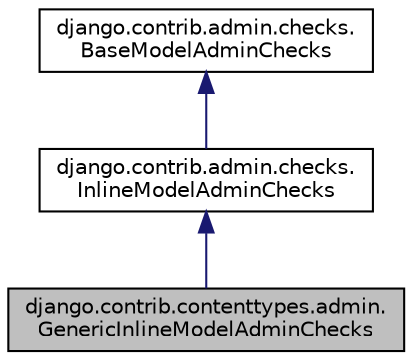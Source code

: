digraph "django.contrib.contenttypes.admin.GenericInlineModelAdminChecks"
{
 // LATEX_PDF_SIZE
  edge [fontname="Helvetica",fontsize="10",labelfontname="Helvetica",labelfontsize="10"];
  node [fontname="Helvetica",fontsize="10",shape=record];
  Node1 [label="django.contrib.contenttypes.admin.\lGenericInlineModelAdminChecks",height=0.2,width=0.4,color="black", fillcolor="grey75", style="filled", fontcolor="black",tooltip=" "];
  Node2 -> Node1 [dir="back",color="midnightblue",fontsize="10",style="solid"];
  Node2 [label="django.contrib.admin.checks.\lInlineModelAdminChecks",height=0.2,width=0.4,color="black", fillcolor="white", style="filled",URL="$classdjango_1_1contrib_1_1admin_1_1checks_1_1_inline_model_admin_checks.html",tooltip=" "];
  Node3 -> Node2 [dir="back",color="midnightblue",fontsize="10",style="solid"];
  Node3 [label="django.contrib.admin.checks.\lBaseModelAdminChecks",height=0.2,width=0.4,color="black", fillcolor="white", style="filled",URL="$classdjango_1_1contrib_1_1admin_1_1checks_1_1_base_model_admin_checks.html",tooltip=" "];
}
